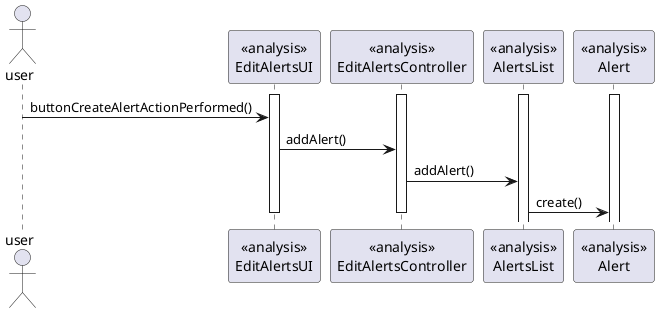 @startuml doc-files/edit_alerts_analysis_diagram.png
actor user 
participant "<<analysis>>\nEditAlertsUI" as ui
participant "<<analysis>>\nEditAlertsController" as controller
participant "<<analysis>>\nAlertsList" as alertsList
participant "<<analysis>>\nAlert" as alert
activate ui
activate controller
activate alertsList
activate alert
user  -> ui : buttonCreateAlertActionPerformed() 
ui -> controller : addAlert()
controller -> alertsList : addAlert()
alertsList -> alert : create()
deactivate controller
deactivate ui
@enduml